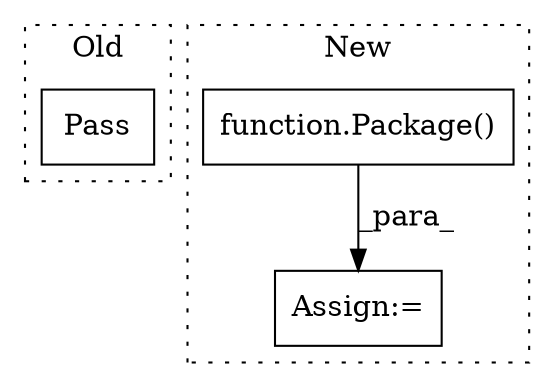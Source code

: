 digraph G {
subgraph cluster0 {
1 [label="Pass" a="62" s="8810" l="4" shape="box"];
label = "Old";
style="dotted";
}
subgraph cluster1 {
2 [label="function.Package()" a="75" s="7567" l="49" shape="box"];
3 [label="Assign:=" a="68" s="7564" l="3" shape="box"];
label = "New";
style="dotted";
}
2 -> 3 [label="_para_"];
}